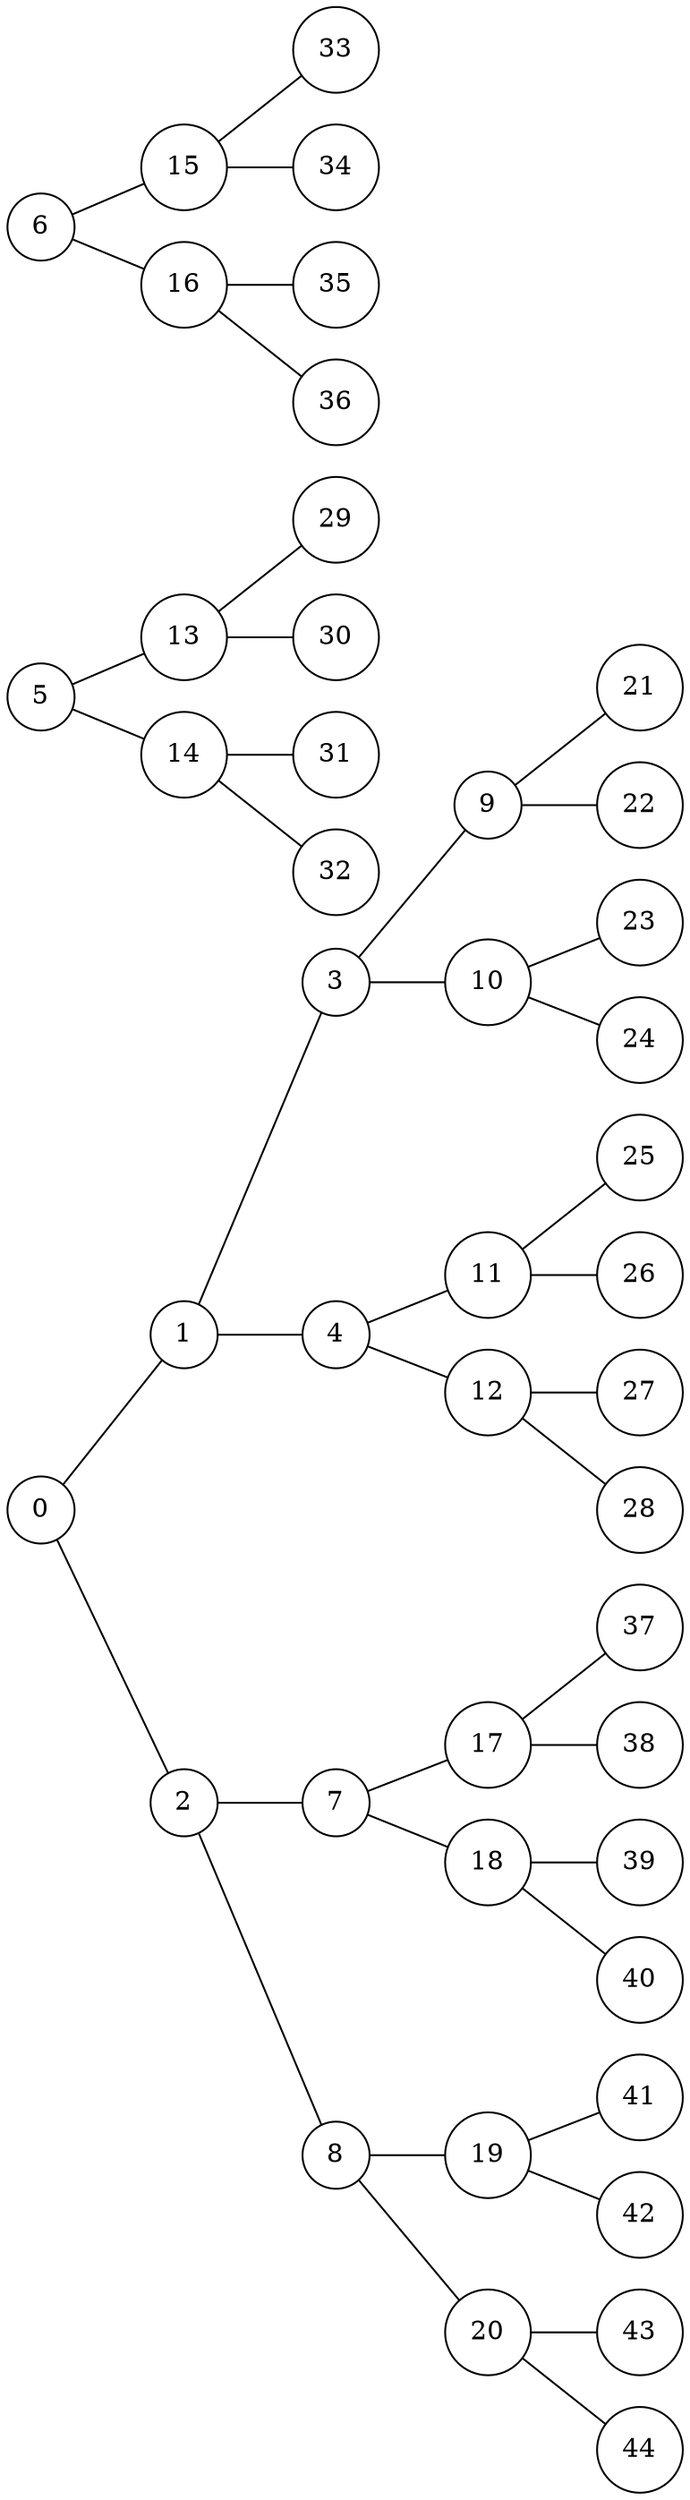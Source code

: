 graph h1 {
  node [shape=circle];
  rankdir=LR;
  0;
  1;
  2;
  3;
  4;
  5;
  6;
  7;
  8;
  9;
  10;
  11;
  12;
  13;
  14;
  15;
  16;
  17;
  18;
  19;
  20;
  21;
  22;
  23;
  24;
  25;
  26;
  27;
  28;
  29;
  30;
  31;
  32;
  33;
  34;
  35;
  36;
  37;
  38;
  39;
  40;
  41;
  42;
  43;
  44;
  0 -- 1;
  0 -- 2;
  1 -- 3;
  1 -- 4;
  2 -- 7;
  2 -- 8;
  3 -- 9;
  3 -- 10;
  4 -- 11;
  4 -- 12;
  5 -- 13;
  5 -- 14;
  6 -- 15;
  6 -- 16;
  7 -- 17;
  7 -- 18;
  8 -- 19;
  8 -- 20;
  9 -- 21;
  9 -- 22;
  10 -- 23;
  10 -- 24;
  11 -- 25;
  11 -- 26;
  12 -- 27;
  12 -- 28;
  13 -- 29;
  13 -- 30;
  14 -- 31;
  14 -- 32;
  15 -- 33;
  15 -- 34;
  16 -- 35;
  16 -- 36;
  17 -- 37;
  17 -- 38;
  18 -- 39;
  18 -- 40;
  19 -- 41;
  19 -- 42;
  20 -- 43;
  20 -- 44;
}
